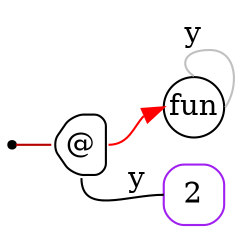 digraph G {
  rankdir=LR;
  edge[arrowhead=none,arrowtail=none];
  node[fixedsize=true,shape=circle]
  size="9.201041666666667,5.219270833333334";
  labeldistance=0;
  nodesep=.175;
  ranksep=.175;

 nd1[shape=point];
   nd36[label="2",tooltip="nd36-ConstGraph",style=rounded,orientation=90,shape=square,width=.4,height=.4,color="purple"];
 nd110[label="@",tooltip="nd110-AppGraph",style=rounded,orientation=90,shape=house,width=.4,height=.4,color="#000000"];
 nd58[label="fun",tooltip="nd58-AbsGraph",style=rounded,width=.4,height=.4,color="#000000"];

  nd58->nd58[dir=back,label="y",headport=e,tailport=n,color=grey,arrowhead=none,arrowtail=none];
  nd110->nd58[tailport=e,headport=w,color=red,arrowhead=normal];
  nd1->nd110[tailport=e,headport=w,color="#b70000",arrowhead=none,arrowtail=none];
  nd110->nd36[label="y",tailport=s,headport=w];
}